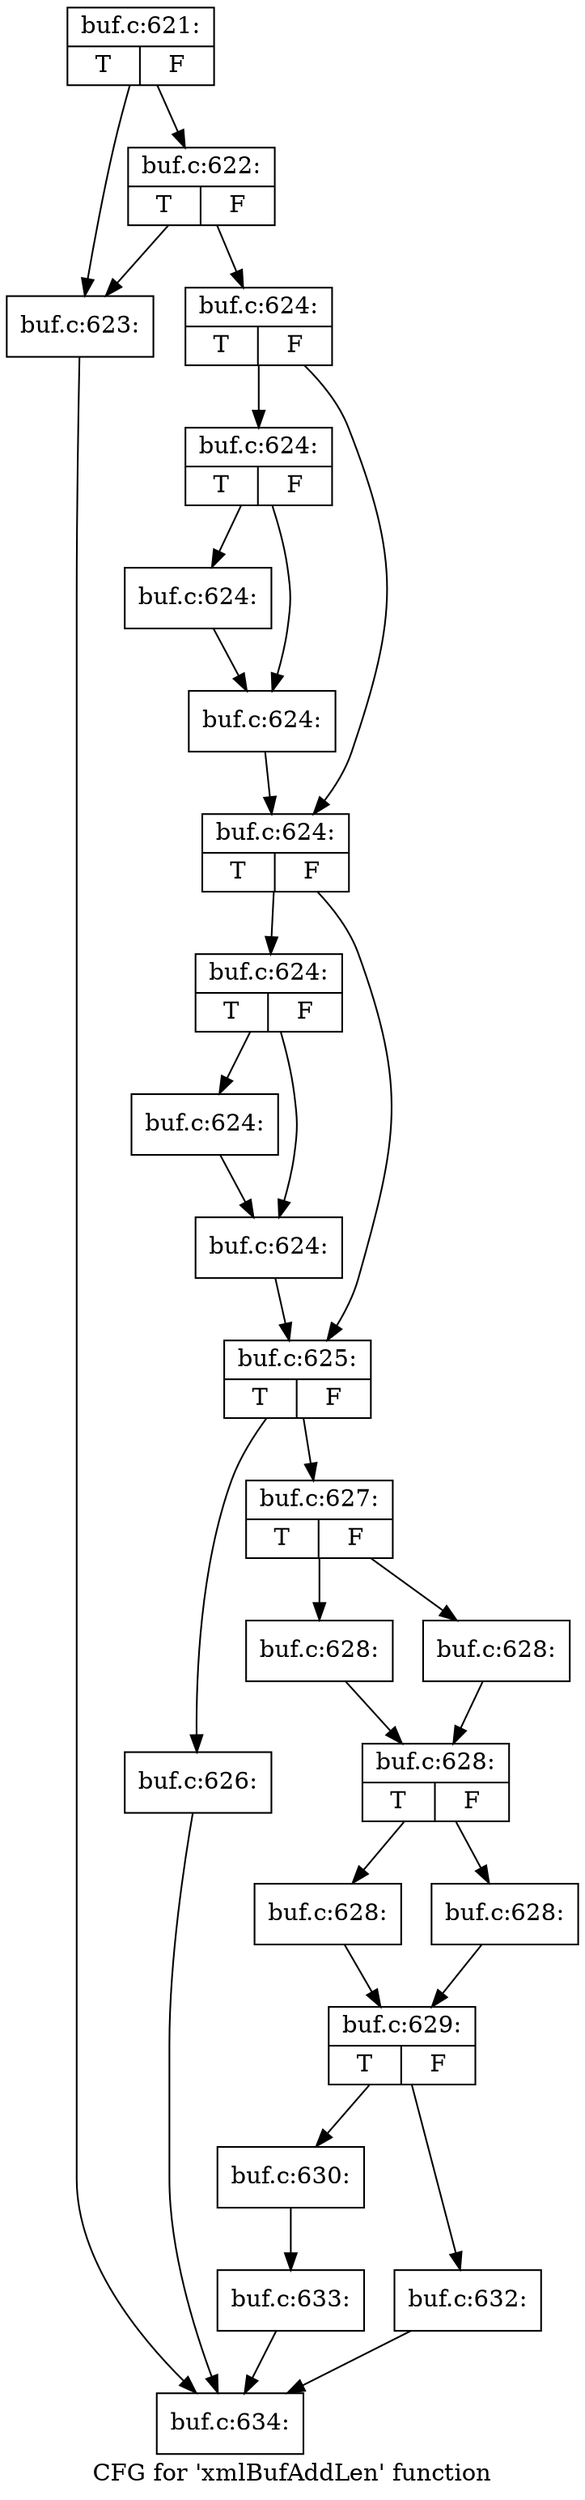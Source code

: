 digraph "CFG for 'xmlBufAddLen' function" {
	label="CFG for 'xmlBufAddLen' function";

	Node0x55ab070 [shape=record,label="{buf.c:621:|{<s0>T|<s1>F}}"];
	Node0x55ab070 -> Node0x55aad70;
	Node0x55ab070 -> Node0x55aae10;
	Node0x55aae10 [shape=record,label="{buf.c:622:|{<s0>T|<s1>F}}"];
	Node0x55aae10 -> Node0x55aad70;
	Node0x55aae10 -> Node0x55aadc0;
	Node0x55aad70 [shape=record,label="{buf.c:623:}"];
	Node0x55aad70 -> Node0x55a8cd0;
	Node0x55aadc0 [shape=record,label="{buf.c:624:|{<s0>T|<s1>F}}"];
	Node0x55aadc0 -> Node0x55ac190;
	Node0x55aadc0 -> Node0x55ac1e0;
	Node0x55ac190 [shape=record,label="{buf.c:624:|{<s0>T|<s1>F}}"];
	Node0x55ac190 -> Node0x55ac760;
	Node0x55ac190 -> Node0x55ac7b0;
	Node0x55ac760 [shape=record,label="{buf.c:624:}"];
	Node0x55ac760 -> Node0x55ac7b0;
	Node0x55ac7b0 [shape=record,label="{buf.c:624:}"];
	Node0x55ac7b0 -> Node0x55ac1e0;
	Node0x55ac1e0 [shape=record,label="{buf.c:624:|{<s0>T|<s1>F}}"];
	Node0x55ac1e0 -> Node0x55ace50;
	Node0x55ac1e0 -> Node0x55acea0;
	Node0x55ace50 [shape=record,label="{buf.c:624:|{<s0>T|<s1>F}}"];
	Node0x55ace50 -> Node0x55ad420;
	Node0x55ace50 -> Node0x55ad470;
	Node0x55ad420 [shape=record,label="{buf.c:624:}"];
	Node0x55ad420 -> Node0x55ad470;
	Node0x55ad470 [shape=record,label="{buf.c:624:}"];
	Node0x55ad470 -> Node0x55acea0;
	Node0x55acea0 [shape=record,label="{buf.c:625:|{<s0>T|<s1>F}}"];
	Node0x55acea0 -> Node0x55adb70;
	Node0x55acea0 -> Node0x55adbc0;
	Node0x55adb70 [shape=record,label="{buf.c:626:}"];
	Node0x55adb70 -> Node0x55a8cd0;
	Node0x55adbc0 [shape=record,label="{buf.c:627:|{<s0>T|<s1>F}}"];
	Node0x55adbc0 -> Node0x55ae830;
	Node0x55adbc0 -> Node0x55ae8d0;
	Node0x55ae830 [shape=record,label="{buf.c:628:}"];
	Node0x55ae830 -> Node0x55ae880;
	Node0x55ae8d0 [shape=record,label="{buf.c:628:}"];
	Node0x55ae8d0 -> Node0x55ae880;
	Node0x55ae880 [shape=record,label="{buf.c:628:|{<s0>T|<s1>F}}"];
	Node0x55ae880 -> Node0x55af180;
	Node0x55ae880 -> Node0x55af220;
	Node0x55af180 [shape=record,label="{buf.c:628:}"];
	Node0x55af180 -> Node0x55af1d0;
	Node0x55af220 [shape=record,label="{buf.c:628:}"];
	Node0x55af220 -> Node0x55af1d0;
	Node0x55af1d0 [shape=record,label="{buf.c:629:|{<s0>T|<s1>F}}"];
	Node0x55af1d0 -> Node0x55afb30;
	Node0x55af1d0 -> Node0x55afbd0;
	Node0x55afb30 [shape=record,label="{buf.c:630:}"];
	Node0x55afb30 -> Node0x55afb80;
	Node0x55afbd0 [shape=record,label="{buf.c:632:}"];
	Node0x55afbd0 -> Node0x55a8cd0;
	Node0x55afb80 [shape=record,label="{buf.c:633:}"];
	Node0x55afb80 -> Node0x55a8cd0;
	Node0x55a8cd0 [shape=record,label="{buf.c:634:}"];
}
